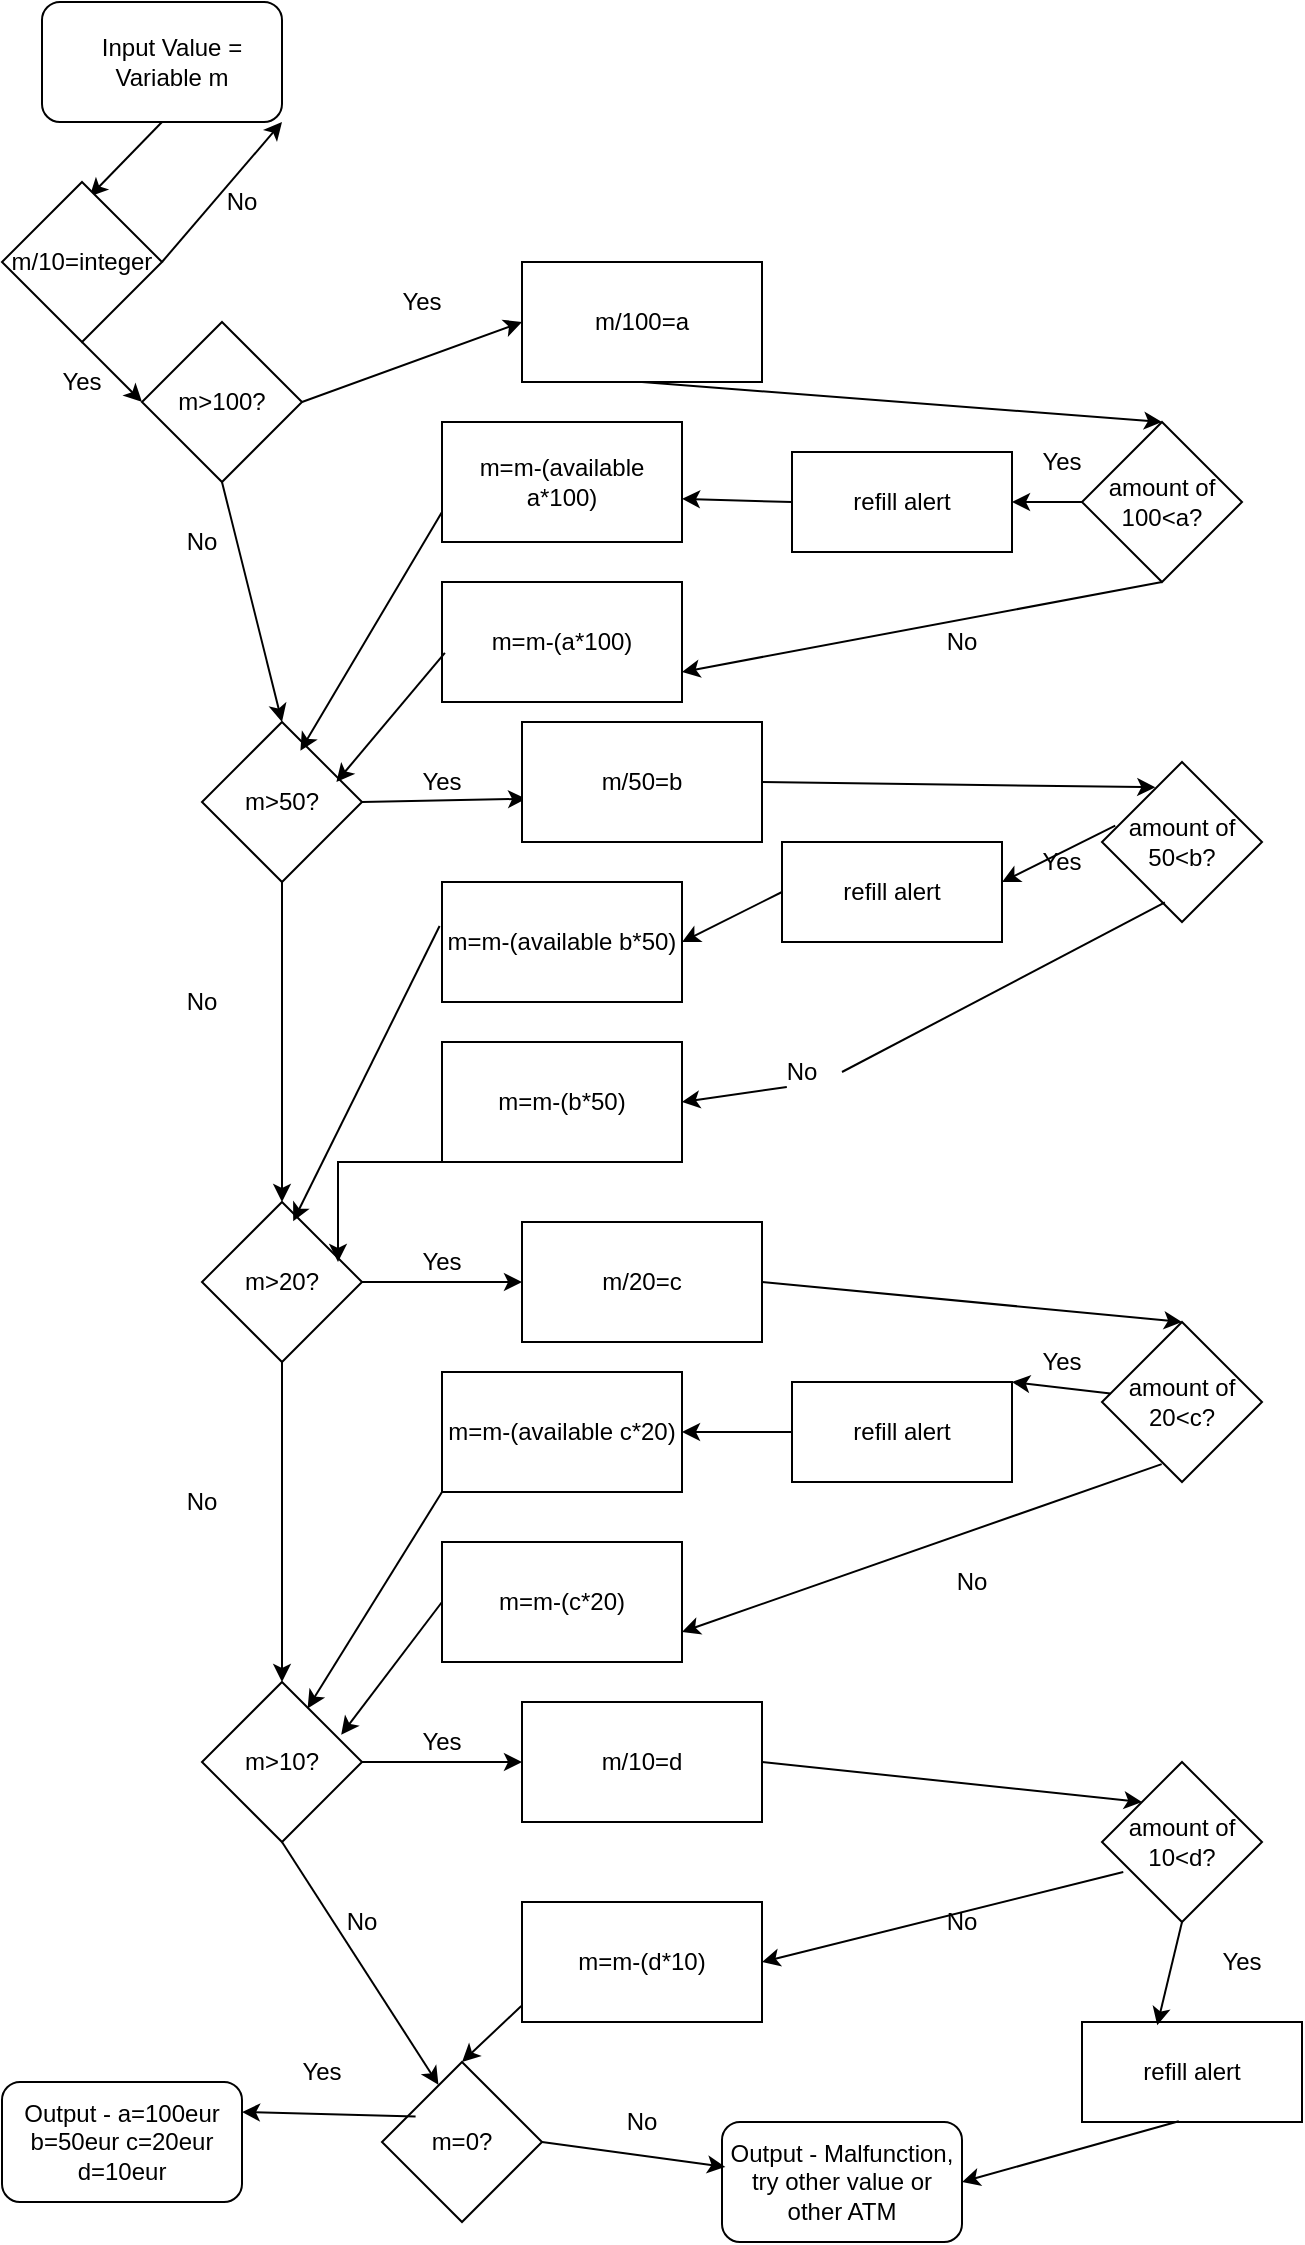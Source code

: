 <mxfile>
    <diagram id="Ofaz5B0TrN4T9F419zan" name="Page-1">
        <mxGraphModel dx="889" dy="445" grid="1" gridSize="10" guides="1" tooltips="1" connect="1" arrows="1" fold="1" page="1" pageScale="1" pageWidth="827" pageHeight="1169" math="0" shadow="0">
            <root>
                <mxCell id="0"/>
                <mxCell id="1" parent="0"/>
                <mxCell id="2" value="" style="rounded=1;whiteSpace=wrap;html=1;" parent="1" vertex="1">
                    <mxGeometry x="80" y="40" width="120" height="60" as="geometry"/>
                </mxCell>
                <mxCell id="3" value="Input Value = Variable m" style="text;html=1;strokeColor=none;fillColor=none;align=center;verticalAlign=middle;whiteSpace=wrap;rounded=0;" parent="1" vertex="1">
                    <mxGeometry x="90" y="50" width="110" height="40" as="geometry"/>
                </mxCell>
                <mxCell id="4" value="" style="endArrow=classic;html=1;exitX=0.5;exitY=1;exitDx=0;exitDy=0;entryX=0.548;entryY=0.09;entryDx=0;entryDy=0;entryPerimeter=0;" parent="1" source="2" target="98" edge="1">
                    <mxGeometry width="50" height="50" relative="1" as="geometry">
                        <mxPoint x="470" y="340" as="sourcePoint"/>
                        <mxPoint x="140" y="130" as="targetPoint"/>
                    </mxGeometry>
                </mxCell>
                <mxCell id="5" value="m&amp;gt;100?" style="rhombus;whiteSpace=wrap;html=1;" parent="1" vertex="1">
                    <mxGeometry x="130" y="200" width="80" height="80" as="geometry"/>
                </mxCell>
                <mxCell id="6" value="" style="endArrow=classic;html=1;exitX=0.5;exitY=1;exitDx=0;exitDy=0;entryX=0.5;entryY=0;entryDx=0;entryDy=0;" parent="1" source="5" target="10" edge="1">
                    <mxGeometry width="50" height="50" relative="1" as="geometry">
                        <mxPoint x="470" y="340" as="sourcePoint"/>
                        <mxPoint x="200" y="320" as="targetPoint"/>
                    </mxGeometry>
                </mxCell>
                <mxCell id="7" value="" style="endArrow=classic;html=1;exitX=1;exitY=0.5;exitDx=0;exitDy=0;" parent="1" source="5" edge="1">
                    <mxGeometry width="50" height="50" relative="1" as="geometry">
                        <mxPoint x="250" y="230" as="sourcePoint"/>
                        <mxPoint x="320" y="200" as="targetPoint"/>
                    </mxGeometry>
                </mxCell>
                <mxCell id="8" value="Yes&lt;br&gt;" style="text;html=1;strokeColor=none;fillColor=none;align=center;verticalAlign=middle;whiteSpace=wrap;rounded=0;" parent="1" vertex="1">
                    <mxGeometry x="250" y="180" width="40" height="20" as="geometry"/>
                </mxCell>
                <mxCell id="9" value="No" style="text;html=1;strokeColor=none;fillColor=none;align=center;verticalAlign=middle;whiteSpace=wrap;rounded=0;" parent="1" vertex="1">
                    <mxGeometry x="140" y="300" width="40" height="20" as="geometry"/>
                </mxCell>
                <mxCell id="10" value="m&amp;gt;50?" style="rhombus;whiteSpace=wrap;html=1;" parent="1" vertex="1">
                    <mxGeometry x="160" y="400" width="80" height="80" as="geometry"/>
                </mxCell>
                <mxCell id="11" value="m/100=a" style="rounded=0;whiteSpace=wrap;html=1;" parent="1" vertex="1">
                    <mxGeometry x="320" y="170" width="120" height="60" as="geometry"/>
                </mxCell>
                <mxCell id="12" value="" style="endArrow=classic;html=1;exitX=1;exitY=0.5;exitDx=0;exitDy=0;entryX=0.017;entryY=0.64;entryDx=0;entryDy=0;entryPerimeter=0;" parent="1" source="10" target="13" edge="1">
                    <mxGeometry width="50" height="50" relative="1" as="geometry">
                        <mxPoint x="250" y="380" as="sourcePoint"/>
                        <mxPoint x="330" y="440" as="targetPoint"/>
                    </mxGeometry>
                </mxCell>
                <mxCell id="13" value="m/50=b" style="rounded=0;whiteSpace=wrap;html=1;" parent="1" vertex="1">
                    <mxGeometry x="320" y="400" width="120" height="60" as="geometry"/>
                </mxCell>
                <mxCell id="14" value="Yes" style="text;html=1;strokeColor=none;fillColor=none;align=center;verticalAlign=middle;whiteSpace=wrap;rounded=0;" parent="1" vertex="1">
                    <mxGeometry x="260" y="420" width="40" height="20" as="geometry"/>
                </mxCell>
                <mxCell id="15" value="" style="endArrow=classic;html=1;exitX=0.5;exitY=1;exitDx=0;exitDy=0;" parent="1" source="10" edge="1">
                    <mxGeometry width="50" height="50" relative="1" as="geometry">
                        <mxPoint x="180" y="540" as="sourcePoint"/>
                        <mxPoint x="200" y="640" as="targetPoint"/>
                    </mxGeometry>
                </mxCell>
                <mxCell id="16" value="No" style="text;html=1;strokeColor=none;fillColor=none;align=center;verticalAlign=middle;whiteSpace=wrap;rounded=0;" parent="1" vertex="1">
                    <mxGeometry x="140" y="530" width="40" height="20" as="geometry"/>
                </mxCell>
                <mxCell id="17" value="m&amp;gt;20?" style="rhombus;whiteSpace=wrap;html=1;" parent="1" vertex="1">
                    <mxGeometry x="160" y="640" width="80" height="80" as="geometry"/>
                </mxCell>
                <mxCell id="18" value="" style="endArrow=classic;html=1;exitX=1;exitY=0.5;exitDx=0;exitDy=0;" parent="1" source="17" edge="1">
                    <mxGeometry width="50" height="50" relative="1" as="geometry">
                        <mxPoint x="240" y="710" as="sourcePoint"/>
                        <mxPoint x="320" y="680" as="targetPoint"/>
                    </mxGeometry>
                </mxCell>
                <mxCell id="19" value="Yes" style="text;html=1;strokeColor=none;fillColor=none;align=center;verticalAlign=middle;whiteSpace=wrap;rounded=0;" parent="1" vertex="1">
                    <mxGeometry x="260" y="660" width="40" height="20" as="geometry"/>
                </mxCell>
                <mxCell id="20" value="m/20=c" style="rounded=0;whiteSpace=wrap;html=1;" parent="1" vertex="1">
                    <mxGeometry x="320" y="650" width="120" height="60" as="geometry"/>
                </mxCell>
                <mxCell id="21" value="" style="endArrow=classic;html=1;exitX=0.5;exitY=1;exitDx=0;exitDy=0;" parent="1" source="17" edge="1">
                    <mxGeometry width="50" height="50" relative="1" as="geometry">
                        <mxPoint x="180" y="830" as="sourcePoint"/>
                        <mxPoint x="200" y="880" as="targetPoint"/>
                    </mxGeometry>
                </mxCell>
                <mxCell id="22" value="No" style="text;html=1;strokeColor=none;fillColor=none;align=center;verticalAlign=middle;whiteSpace=wrap;rounded=0;" parent="1" vertex="1">
                    <mxGeometry x="140" y="780" width="40" height="20" as="geometry"/>
                </mxCell>
                <mxCell id="23" value="m&amp;gt;10?" style="rhombus;whiteSpace=wrap;html=1;" parent="1" vertex="1">
                    <mxGeometry x="160" y="880" width="80" height="80" as="geometry"/>
                </mxCell>
                <mxCell id="24" value="" style="endArrow=classic;html=1;exitX=1;exitY=0.5;exitDx=0;exitDy=0;" parent="1" source="23" edge="1">
                    <mxGeometry width="50" height="50" relative="1" as="geometry">
                        <mxPoint x="260" y="950" as="sourcePoint"/>
                        <mxPoint x="320" y="920" as="targetPoint"/>
                    </mxGeometry>
                </mxCell>
                <mxCell id="25" value="m/10=d" style="rounded=0;whiteSpace=wrap;html=1;" parent="1" vertex="1">
                    <mxGeometry x="320" y="890" width="120" height="60" as="geometry"/>
                </mxCell>
                <mxCell id="26" value="amount of 100&amp;lt;a?" style="rhombus;whiteSpace=wrap;html=1;" parent="1" vertex="1">
                    <mxGeometry x="600" y="250" width="80" height="80" as="geometry"/>
                </mxCell>
                <mxCell id="27" value="amount of 50&amp;lt;b?" style="rhombus;whiteSpace=wrap;html=1;" parent="1" vertex="1">
                    <mxGeometry x="610" y="420" width="80" height="80" as="geometry"/>
                </mxCell>
                <mxCell id="28" value="" style="endArrow=classic;html=1;exitX=0.5;exitY=1;exitDx=0;exitDy=0;entryX=0.5;entryY=0;entryDx=0;entryDy=0;" parent="1" source="11" target="26" edge="1">
                    <mxGeometry width="50" height="50" relative="1" as="geometry">
                        <mxPoint x="370" y="290" as="sourcePoint"/>
                        <mxPoint x="420" y="240" as="targetPoint"/>
                    </mxGeometry>
                </mxCell>
                <mxCell id="31" value="m=m-(a*100)" style="rounded=0;whiteSpace=wrap;html=1;" parent="1" vertex="1">
                    <mxGeometry x="280" y="330" width="120" height="60" as="geometry"/>
                </mxCell>
                <mxCell id="30" value="m=m-(available a*100)" style="rounded=0;whiteSpace=wrap;html=1;" parent="1" vertex="1">
                    <mxGeometry x="280" y="250" width="120" height="60" as="geometry"/>
                </mxCell>
                <mxCell id="33" value="Yes" style="text;html=1;strokeColor=none;fillColor=none;align=center;verticalAlign=middle;whiteSpace=wrap;rounded=0;" parent="1" vertex="1">
                    <mxGeometry x="570" y="260" width="40" height="20" as="geometry"/>
                </mxCell>
                <mxCell id="38" value="" style="endArrow=classic;html=1;exitX=0.012;exitY=0.59;exitDx=0;exitDy=0;exitPerimeter=0;entryX=0.84;entryY=0.375;entryDx=0;entryDy=0;entryPerimeter=0;" parent="1" source="31" target="10" edge="1">
                    <mxGeometry width="50" height="50" relative="1" as="geometry">
                        <mxPoint x="220" y="390" as="sourcePoint"/>
                        <mxPoint x="228" y="422" as="targetPoint"/>
                    </mxGeometry>
                </mxCell>
                <mxCell id="39" value="" style="endArrow=classic;html=1;exitX=0;exitY=0.75;exitDx=0;exitDy=0;entryX=0.615;entryY=0.18;entryDx=0;entryDy=0;entryPerimeter=0;" parent="1" source="30" target="10" edge="1">
                    <mxGeometry width="50" height="50" relative="1" as="geometry">
                        <mxPoint x="220" y="330" as="sourcePoint"/>
                        <mxPoint x="270" y="280" as="targetPoint"/>
                    </mxGeometry>
                </mxCell>
                <mxCell id="40" value="amount of 20&amp;lt;c?" style="rhombus;whiteSpace=wrap;html=1;" parent="1" vertex="1">
                    <mxGeometry x="610" y="700" width="80" height="80" as="geometry"/>
                </mxCell>
                <mxCell id="41" value="" style="endArrow=classic;html=1;exitX=1;exitY=0.5;exitDx=0;exitDy=0;entryX=0.333;entryY=0.158;entryDx=0;entryDy=0;entryPerimeter=0;" parent="1" source="13" target="27" edge="1">
                    <mxGeometry width="50" height="50" relative="1" as="geometry">
                        <mxPoint x="440" y="500" as="sourcePoint"/>
                        <mxPoint x="490" y="450" as="targetPoint"/>
                    </mxGeometry>
                </mxCell>
                <mxCell id="42" value="m=m-(available b*50)" style="rounded=0;whiteSpace=wrap;html=1;" parent="1" vertex="1">
                    <mxGeometry x="280" y="480" width="120" height="60" as="geometry"/>
                </mxCell>
                <mxCell id="54" style="edgeStyle=orthogonalEdgeStyle;rounded=0;orthogonalLoop=1;jettySize=auto;html=1;exitX=0;exitY=0.5;exitDx=0;exitDy=0;" parent="1" source="43" edge="1">
                    <mxGeometry relative="1" as="geometry">
                        <mxPoint x="228" y="670" as="targetPoint"/>
                        <Array as="points">
                            <mxPoint x="280" y="620"/>
                            <mxPoint x="228" y="620"/>
                        </Array>
                    </mxGeometry>
                </mxCell>
                <mxCell id="43" value="m=m-(b*50)" style="rounded=0;whiteSpace=wrap;html=1;" parent="1" vertex="1">
                    <mxGeometry x="280" y="560" width="120" height="60" as="geometry"/>
                </mxCell>
                <mxCell id="45" value="No" style="text;html=1;strokeColor=none;fillColor=none;align=center;verticalAlign=middle;whiteSpace=wrap;rounded=0;" parent="1" vertex="1">
                    <mxGeometry x="220" y="990" width="40" height="20" as="geometry"/>
                </mxCell>
                <mxCell id="46" value="" style="endArrow=classic;html=1;exitX=0.083;exitY=0.398;exitDx=0;exitDy=0;exitPerimeter=0;" parent="1" source="27" edge="1">
                    <mxGeometry width="50" height="50" relative="1" as="geometry">
                        <mxPoint x="410" y="520" as="sourcePoint"/>
                        <mxPoint x="560" y="480" as="targetPoint"/>
                    </mxGeometry>
                </mxCell>
                <mxCell id="47" value="" style="endArrow=classic;html=1;exitX=0.31;exitY=0.875;exitDx=0;exitDy=0;exitPerimeter=0;entryX=1;entryY=0.5;entryDx=0;entryDy=0;startArrow=none;" parent="1" source="49" target="43" edge="1">
                    <mxGeometry width="50" height="50" relative="1" as="geometry">
                        <mxPoint x="430" y="610" as="sourcePoint"/>
                        <mxPoint x="480" y="560" as="targetPoint"/>
                    </mxGeometry>
                </mxCell>
                <mxCell id="48" value="Yes" style="text;html=1;strokeColor=none;fillColor=none;align=center;verticalAlign=middle;whiteSpace=wrap;rounded=0;" parent="1" vertex="1">
                    <mxGeometry x="570" y="460" width="40" height="20" as="geometry"/>
                </mxCell>
                <mxCell id="49" value="No" style="text;html=1;strokeColor=none;fillColor=none;align=center;verticalAlign=middle;whiteSpace=wrap;rounded=0;" parent="1" vertex="1">
                    <mxGeometry x="440" y="565" width="40" height="20" as="geometry"/>
                </mxCell>
                <mxCell id="50" value="" style="endArrow=none;html=1;exitX=0.393;exitY=0.878;exitDx=0;exitDy=0;exitPerimeter=0;entryX=1;entryY=0.5;entryDx=0;entryDy=0;" parent="1" source="27" target="49" edge="1">
                    <mxGeometry width="50" height="50" relative="1" as="geometry">
                        <mxPoint x="494.8" y="550" as="sourcePoint"/>
                        <mxPoint x="400" y="590" as="targetPoint"/>
                    </mxGeometry>
                </mxCell>
                <mxCell id="51" value="" style="endArrow=classic;html=1;exitX=-0.01;exitY=0.367;exitDx=0;exitDy=0;exitPerimeter=0;entryX=0.57;entryY=0.12;entryDx=0;entryDy=0;entryPerimeter=0;" parent="1" source="42" target="17" edge="1">
                    <mxGeometry width="50" height="50" relative="1" as="geometry">
                        <mxPoint x="220" y="570" as="sourcePoint"/>
                        <mxPoint x="270" y="520" as="targetPoint"/>
                    </mxGeometry>
                </mxCell>
                <mxCell id="55" value="refill alert" style="rounded=0;whiteSpace=wrap;html=1;" parent="1" vertex="1">
                    <mxGeometry x="455" y="265" width="110" height="50" as="geometry"/>
                </mxCell>
                <mxCell id="57" value="No" style="text;html=1;strokeColor=none;fillColor=none;align=center;verticalAlign=middle;whiteSpace=wrap;rounded=0;" parent="1" vertex="1">
                    <mxGeometry x="520" y="350" width="40" height="20" as="geometry"/>
                </mxCell>
                <mxCell id="58" value="" style="endArrow=classic;html=1;exitX=0.5;exitY=1;exitDx=0;exitDy=0;entryX=1;entryY=0.75;entryDx=0;entryDy=0;" parent="1" source="26" target="31" edge="1">
                    <mxGeometry width="50" height="50" relative="1" as="geometry">
                        <mxPoint x="410" y="390" as="sourcePoint"/>
                        <mxPoint x="460" y="340" as="targetPoint"/>
                    </mxGeometry>
                </mxCell>
                <mxCell id="59" value="" style="endArrow=classic;html=1;exitX=0;exitY=0.5;exitDx=0;exitDy=0;entryX=1;entryY=0.5;entryDx=0;entryDy=0;" parent="1" source="26" target="55" edge="1">
                    <mxGeometry width="50" height="50" relative="1" as="geometry">
                        <mxPoint x="530" y="340" as="sourcePoint"/>
                        <mxPoint x="580" y="290" as="targetPoint"/>
                    </mxGeometry>
                </mxCell>
                <mxCell id="60" value="" style="endArrow=classic;html=1;exitX=0;exitY=0.5;exitDx=0;exitDy=0;entryX=1;entryY=0.64;entryDx=0;entryDy=0;entryPerimeter=0;" parent="1" source="55" target="30" edge="1">
                    <mxGeometry width="50" height="50" relative="1" as="geometry">
                        <mxPoint x="390" y="320" as="sourcePoint"/>
                        <mxPoint x="440" y="270" as="targetPoint"/>
                    </mxGeometry>
                </mxCell>
                <mxCell id="61" value="refill alert" style="rounded=0;whiteSpace=wrap;html=1;" parent="1" vertex="1">
                    <mxGeometry x="450" y="460" width="110" height="50" as="geometry"/>
                </mxCell>
                <mxCell id="62" value="" style="endArrow=classic;html=1;exitX=0;exitY=0.5;exitDx=0;exitDy=0;entryX=1;entryY=0.5;entryDx=0;entryDy=0;" parent="1" source="61" target="42" edge="1">
                    <mxGeometry width="50" height="50" relative="1" as="geometry">
                        <mxPoint x="410" y="560" as="sourcePoint"/>
                        <mxPoint x="460" y="510" as="targetPoint"/>
                    </mxGeometry>
                </mxCell>
                <mxCell id="63" value="" style="endArrow=classic;html=1;exitX=1;exitY=0.5;exitDx=0;exitDy=0;entryX=0.5;entryY=0;entryDx=0;entryDy=0;" parent="1" source="20" target="40" edge="1">
                    <mxGeometry width="50" height="50" relative="1" as="geometry">
                        <mxPoint x="470" y="710" as="sourcePoint"/>
                        <mxPoint x="520" y="660" as="targetPoint"/>
                    </mxGeometry>
                </mxCell>
                <mxCell id="64" value="refill alert" style="rounded=0;whiteSpace=wrap;html=1;" parent="1" vertex="1">
                    <mxGeometry x="455" y="730" width="110" height="50" as="geometry"/>
                </mxCell>
                <mxCell id="65" value="refill alert" style="rounded=0;whiteSpace=wrap;html=1;" parent="1" vertex="1">
                    <mxGeometry x="600" y="1050" width="110" height="50" as="geometry"/>
                </mxCell>
                <mxCell id="66" value="m=m-(available c*20)" style="rounded=0;whiteSpace=wrap;html=1;" parent="1" vertex="1">
                    <mxGeometry x="280" y="725" width="120" height="60" as="geometry"/>
                </mxCell>
                <mxCell id="67" value="m=m-(c*20)" style="rounded=0;whiteSpace=wrap;html=1;" parent="1" vertex="1">
                    <mxGeometry x="280" y="810" width="120" height="60" as="geometry"/>
                </mxCell>
                <mxCell id="68" value="" style="endArrow=classic;html=1;exitX=0.373;exitY=0.888;exitDx=0;exitDy=0;entryX=1;entryY=0.75;entryDx=0;entryDy=0;exitPerimeter=0;" parent="1" source="40" target="67" edge="1">
                    <mxGeometry width="50" height="50" relative="1" as="geometry">
                        <mxPoint x="550" y="860" as="sourcePoint"/>
                        <mxPoint x="600" y="810" as="targetPoint"/>
                    </mxGeometry>
                </mxCell>
                <mxCell id="69" value="No" style="text;html=1;strokeColor=none;fillColor=none;align=center;verticalAlign=middle;whiteSpace=wrap;rounded=0;" parent="1" vertex="1">
                    <mxGeometry x="525" y="820" width="40" height="20" as="geometry"/>
                </mxCell>
                <mxCell id="70" value="" style="endArrow=classic;html=1;entryX=1;entryY=0;entryDx=0;entryDy=0;" parent="1" source="40" target="64" edge="1">
                    <mxGeometry width="50" height="50" relative="1" as="geometry">
                        <mxPoint x="550" y="750" as="sourcePoint"/>
                        <mxPoint x="600" y="700" as="targetPoint"/>
                    </mxGeometry>
                </mxCell>
                <mxCell id="71" value="Yes" style="text;html=1;strokeColor=none;fillColor=none;align=center;verticalAlign=middle;whiteSpace=wrap;rounded=0;" parent="1" vertex="1">
                    <mxGeometry x="570" y="710" width="40" height="20" as="geometry"/>
                </mxCell>
                <mxCell id="73" value="" style="endArrow=classic;html=1;exitX=0;exitY=0.5;exitDx=0;exitDy=0;" parent="1" source="64" edge="1">
                    <mxGeometry width="50" height="50" relative="1" as="geometry">
                        <mxPoint x="620" y="910" as="sourcePoint"/>
                        <mxPoint x="400" y="755" as="targetPoint"/>
                    </mxGeometry>
                </mxCell>
                <mxCell id="74" value="" style="endArrow=classic;html=1;exitX=0;exitY=1;exitDx=0;exitDy=0;entryX=0.66;entryY=0.165;entryDx=0;entryDy=0;entryPerimeter=0;" parent="1" source="66" target="23" edge="1">
                    <mxGeometry width="50" height="50" relative="1" as="geometry">
                        <mxPoint x="220" y="800" as="sourcePoint"/>
                        <mxPoint x="270" y="750" as="targetPoint"/>
                    </mxGeometry>
                </mxCell>
                <mxCell id="75" value="" style="endArrow=classic;html=1;exitX=0;exitY=0.5;exitDx=0;exitDy=0;entryX=0.87;entryY=0.33;entryDx=0;entryDy=0;entryPerimeter=0;" parent="1" source="67" target="23" edge="1">
                    <mxGeometry width="50" height="50" relative="1" as="geometry">
                        <mxPoint x="280" y="1040" as="sourcePoint"/>
                        <mxPoint x="330" y="990" as="targetPoint"/>
                    </mxGeometry>
                </mxCell>
                <mxCell id="76" value="amount of 10&amp;lt;d?" style="rhombus;whiteSpace=wrap;html=1;" parent="1" vertex="1">
                    <mxGeometry x="610" y="920" width="80" height="80" as="geometry"/>
                </mxCell>
                <mxCell id="77" value="" style="endArrow=classic;html=1;exitX=1;exitY=0.5;exitDx=0;exitDy=0;entryX=0;entryY=0;entryDx=0;entryDy=0;" parent="1" source="25" target="76" edge="1">
                    <mxGeometry width="50" height="50" relative="1" as="geometry">
                        <mxPoint x="370" y="1080" as="sourcePoint"/>
                        <mxPoint x="420" y="1030" as="targetPoint"/>
                    </mxGeometry>
                </mxCell>
                <mxCell id="78" value="" style="endArrow=classic;html=1;exitX=0.5;exitY=1;exitDx=0;exitDy=0;entryX=0.342;entryY=0.032;entryDx=0;entryDy=0;entryPerimeter=0;" parent="1" source="76" target="65" edge="1">
                    <mxGeometry width="50" height="50" relative="1" as="geometry">
                        <mxPoint x="700" y="1030" as="sourcePoint"/>
                        <mxPoint x="750" y="980" as="targetPoint"/>
                    </mxGeometry>
                </mxCell>
                <mxCell id="79" value="Yes" style="text;html=1;strokeColor=none;fillColor=none;align=center;verticalAlign=middle;whiteSpace=wrap;rounded=0;" parent="1" vertex="1">
                    <mxGeometry x="660" y="1010" width="40" height="20" as="geometry"/>
                </mxCell>
                <mxCell id="81" value="" style="endArrow=classic;html=1;exitX=0.44;exitY=0.992;exitDx=0;exitDy=0;exitPerimeter=0;" parent="1" source="65" edge="1">
                    <mxGeometry width="50" height="50" relative="1" as="geometry">
                        <mxPoint x="490" y="1150" as="sourcePoint"/>
                        <mxPoint x="540" y="1130" as="targetPoint"/>
                    </mxGeometry>
                </mxCell>
                <mxCell id="83" value="Output - Malfunction, try other value or other ATM" style="rounded=1;whiteSpace=wrap;html=1;" parent="1" vertex="1">
                    <mxGeometry x="420" y="1100" width="120" height="60" as="geometry"/>
                </mxCell>
                <mxCell id="84" value="m=m-(d*10)" style="rounded=0;whiteSpace=wrap;html=1;" parent="1" vertex="1">
                    <mxGeometry x="320" y="990" width="120" height="60" as="geometry"/>
                </mxCell>
                <mxCell id="85" value="" style="endArrow=classic;html=1;exitX=0.133;exitY=0.688;exitDx=0;exitDy=0;exitPerimeter=0;entryX=1;entryY=0.5;entryDx=0;entryDy=0;" parent="1" source="76" target="84" edge="1">
                    <mxGeometry width="50" height="50" relative="1" as="geometry">
                        <mxPoint x="510" y="1040" as="sourcePoint"/>
                        <mxPoint x="560" y="990" as="targetPoint"/>
                    </mxGeometry>
                </mxCell>
                <mxCell id="86" value="No" style="text;html=1;strokeColor=none;fillColor=none;align=center;verticalAlign=middle;whiteSpace=wrap;rounded=0;" parent="1" vertex="1">
                    <mxGeometry x="520" y="990" width="40" height="20" as="geometry"/>
                </mxCell>
                <mxCell id="87" value="m=0?" style="rhombus;whiteSpace=wrap;html=1;" parent="1" vertex="1">
                    <mxGeometry x="250" y="1070" width="80" height="80" as="geometry"/>
                </mxCell>
                <mxCell id="88" value="" style="endArrow=classic;html=1;exitX=-0.003;exitY=0.867;exitDx=0;exitDy=0;exitPerimeter=0;entryX=0.5;entryY=0;entryDx=0;entryDy=0;" parent="1" source="84" target="87" edge="1">
                    <mxGeometry width="50" height="50" relative="1" as="geometry">
                        <mxPoint x="240" y="1030" as="sourcePoint"/>
                        <mxPoint x="290" y="980" as="targetPoint"/>
                    </mxGeometry>
                </mxCell>
                <mxCell id="89" value="" style="endArrow=classic;html=1;exitX=1;exitY=0.5;exitDx=0;exitDy=0;entryX=0.014;entryY=0.374;entryDx=0;entryDy=0;entryPerimeter=0;" parent="1" source="87" target="83" edge="1">
                    <mxGeometry width="50" height="50" relative="1" as="geometry">
                        <mxPoint x="350" y="1150" as="sourcePoint"/>
                        <mxPoint x="400" y="1100" as="targetPoint"/>
                    </mxGeometry>
                </mxCell>
                <mxCell id="90" value="No" style="text;html=1;strokeColor=none;fillColor=none;align=center;verticalAlign=middle;whiteSpace=wrap;rounded=0;" parent="1" vertex="1">
                    <mxGeometry x="360" y="1090" width="40" height="20" as="geometry"/>
                </mxCell>
                <mxCell id="92" value="Output - a=100eur b=50eur c=20eur d=10eur" style="rounded=1;whiteSpace=wrap;html=1;" parent="1" vertex="1">
                    <mxGeometry x="60" y="1080" width="120" height="60" as="geometry"/>
                </mxCell>
                <mxCell id="96" value="" style="endArrow=classic;html=1;exitX=0.21;exitY=0.34;exitDx=0;exitDy=0;exitPerimeter=0;entryX=1;entryY=0.25;entryDx=0;entryDy=0;" parent="1" source="87" target="92" edge="1">
                    <mxGeometry width="50" height="50" relative="1" as="geometry">
                        <mxPoint x="190" y="1080" as="sourcePoint"/>
                        <mxPoint x="240" y="1030" as="targetPoint"/>
                    </mxGeometry>
                </mxCell>
                <mxCell id="97" value="Yes" style="text;html=1;strokeColor=none;fillColor=none;align=center;verticalAlign=middle;whiteSpace=wrap;rounded=0;" parent="1" vertex="1">
                    <mxGeometry x="200" y="1065" width="40" height="20" as="geometry"/>
                </mxCell>
                <mxCell id="98" value="m/10=integer" style="rhombus;whiteSpace=wrap;html=1;" parent="1" vertex="1">
                    <mxGeometry x="60" y="130" width="80" height="80" as="geometry"/>
                </mxCell>
                <mxCell id="99" value="" style="endArrow=classic;html=1;exitX=1;exitY=0.5;exitDx=0;exitDy=0;entryX=1;entryY=1;entryDx=0;entryDy=0;" parent="1" source="98" target="2" edge="1">
                    <mxGeometry width="50" height="50" relative="1" as="geometry">
                        <mxPoint x="460" y="60" as="sourcePoint"/>
                        <mxPoint x="510" y="10" as="targetPoint"/>
                    </mxGeometry>
                </mxCell>
                <mxCell id="100" value="No" style="text;html=1;strokeColor=none;fillColor=none;align=center;verticalAlign=middle;whiteSpace=wrap;rounded=0;" parent="1" vertex="1">
                    <mxGeometry x="160" y="130" width="40" height="20" as="geometry"/>
                </mxCell>
                <mxCell id="101" value="" style="endArrow=classic;html=1;exitX=0.5;exitY=1;exitDx=0;exitDy=0;entryX=0;entryY=0.5;entryDx=0;entryDy=0;" parent="1" source="98" target="5" edge="1">
                    <mxGeometry width="50" height="50" relative="1" as="geometry">
                        <mxPoint x="40" y="250" as="sourcePoint"/>
                        <mxPoint x="50" y="250" as="targetPoint"/>
                    </mxGeometry>
                </mxCell>
                <mxCell id="102" value="Yes&lt;br&gt;" style="text;html=1;strokeColor=none;fillColor=none;align=center;verticalAlign=middle;whiteSpace=wrap;rounded=0;" parent="1" vertex="1">
                    <mxGeometry x="80" y="220" width="40" height="20" as="geometry"/>
                </mxCell>
                <mxCell id="103" value="" style="endArrow=classic;html=1;exitX=0.5;exitY=1;exitDx=0;exitDy=0;entryX=0.353;entryY=0.143;entryDx=0;entryDy=0;entryPerimeter=0;" edge="1" parent="1" source="23" target="87">
                    <mxGeometry width="50" height="50" relative="1" as="geometry">
                        <mxPoint x="200" y="1020" as="sourcePoint"/>
                        <mxPoint x="250" y="970" as="targetPoint"/>
                    </mxGeometry>
                </mxCell>
                <mxCell id="104" value="Yes" style="text;html=1;strokeColor=none;fillColor=none;align=center;verticalAlign=middle;whiteSpace=wrap;rounded=0;" vertex="1" parent="1">
                    <mxGeometry x="260" y="900" width="40" height="20" as="geometry"/>
                </mxCell>
            </root>
        </mxGraphModel>
    </diagram>
</mxfile>